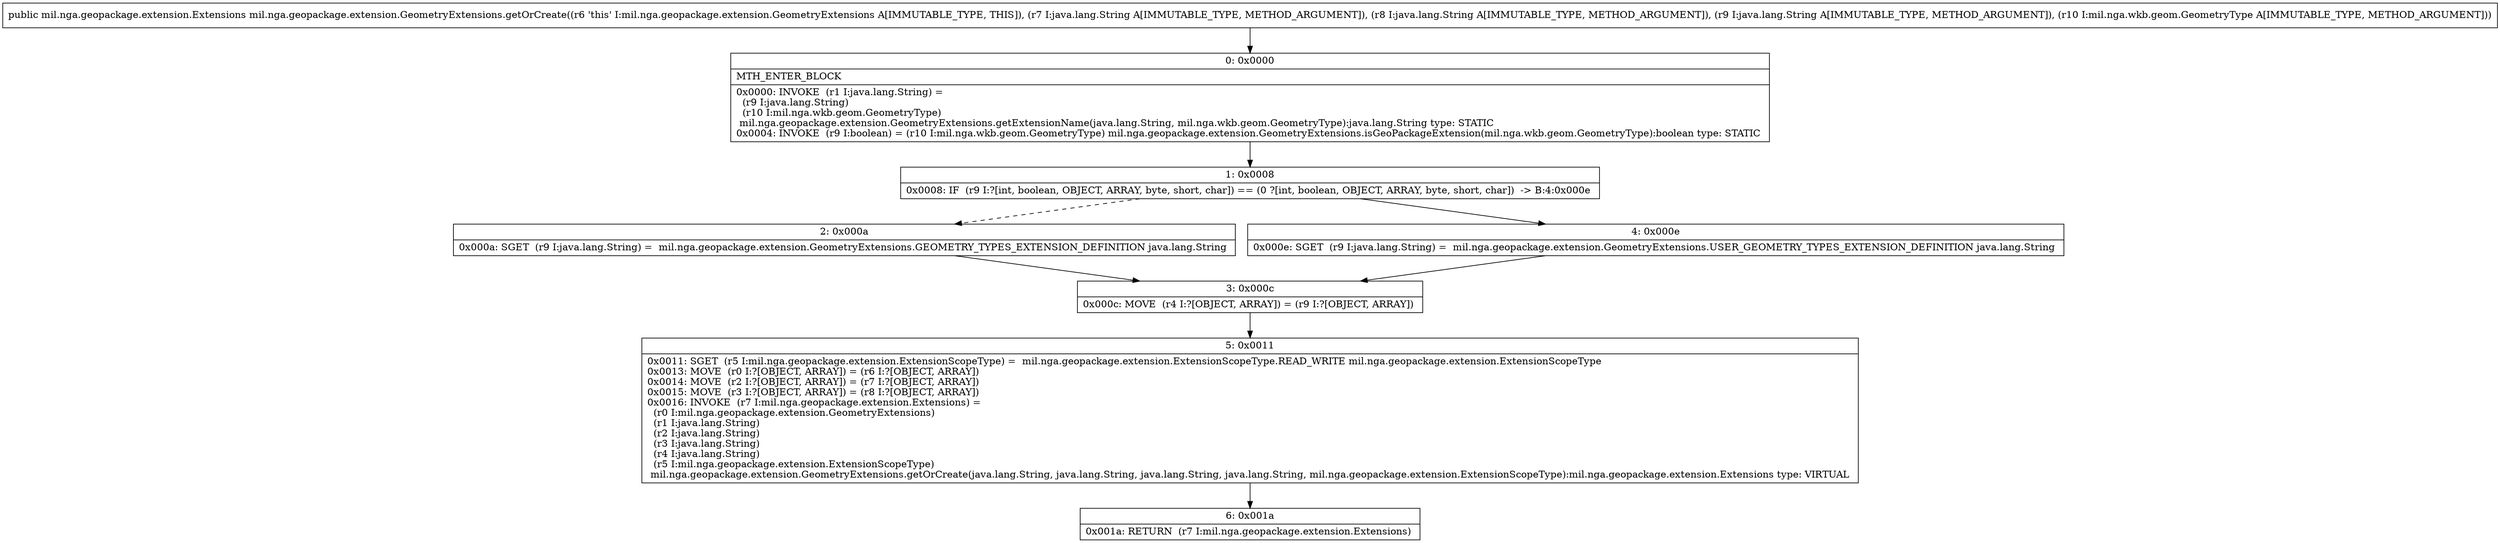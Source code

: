 digraph "CFG formil.nga.geopackage.extension.GeometryExtensions.getOrCreate(Ljava\/lang\/String;Ljava\/lang\/String;Ljava\/lang\/String;Lmil\/nga\/wkb\/geom\/GeometryType;)Lmil\/nga\/geopackage\/extension\/Extensions;" {
Node_0 [shape=record,label="{0\:\ 0x0000|MTH_ENTER_BLOCK\l|0x0000: INVOKE  (r1 I:java.lang.String) = \l  (r9 I:java.lang.String)\l  (r10 I:mil.nga.wkb.geom.GeometryType)\l mil.nga.geopackage.extension.GeometryExtensions.getExtensionName(java.lang.String, mil.nga.wkb.geom.GeometryType):java.lang.String type: STATIC \l0x0004: INVOKE  (r9 I:boolean) = (r10 I:mil.nga.wkb.geom.GeometryType) mil.nga.geopackage.extension.GeometryExtensions.isGeoPackageExtension(mil.nga.wkb.geom.GeometryType):boolean type: STATIC \l}"];
Node_1 [shape=record,label="{1\:\ 0x0008|0x0008: IF  (r9 I:?[int, boolean, OBJECT, ARRAY, byte, short, char]) == (0 ?[int, boolean, OBJECT, ARRAY, byte, short, char])  \-\> B:4:0x000e \l}"];
Node_2 [shape=record,label="{2\:\ 0x000a|0x000a: SGET  (r9 I:java.lang.String) =  mil.nga.geopackage.extension.GeometryExtensions.GEOMETRY_TYPES_EXTENSION_DEFINITION java.lang.String \l}"];
Node_3 [shape=record,label="{3\:\ 0x000c|0x000c: MOVE  (r4 I:?[OBJECT, ARRAY]) = (r9 I:?[OBJECT, ARRAY]) \l}"];
Node_4 [shape=record,label="{4\:\ 0x000e|0x000e: SGET  (r9 I:java.lang.String) =  mil.nga.geopackage.extension.GeometryExtensions.USER_GEOMETRY_TYPES_EXTENSION_DEFINITION java.lang.String \l}"];
Node_5 [shape=record,label="{5\:\ 0x0011|0x0011: SGET  (r5 I:mil.nga.geopackage.extension.ExtensionScopeType) =  mil.nga.geopackage.extension.ExtensionScopeType.READ_WRITE mil.nga.geopackage.extension.ExtensionScopeType \l0x0013: MOVE  (r0 I:?[OBJECT, ARRAY]) = (r6 I:?[OBJECT, ARRAY]) \l0x0014: MOVE  (r2 I:?[OBJECT, ARRAY]) = (r7 I:?[OBJECT, ARRAY]) \l0x0015: MOVE  (r3 I:?[OBJECT, ARRAY]) = (r8 I:?[OBJECT, ARRAY]) \l0x0016: INVOKE  (r7 I:mil.nga.geopackage.extension.Extensions) = \l  (r0 I:mil.nga.geopackage.extension.GeometryExtensions)\l  (r1 I:java.lang.String)\l  (r2 I:java.lang.String)\l  (r3 I:java.lang.String)\l  (r4 I:java.lang.String)\l  (r5 I:mil.nga.geopackage.extension.ExtensionScopeType)\l mil.nga.geopackage.extension.GeometryExtensions.getOrCreate(java.lang.String, java.lang.String, java.lang.String, java.lang.String, mil.nga.geopackage.extension.ExtensionScopeType):mil.nga.geopackage.extension.Extensions type: VIRTUAL \l}"];
Node_6 [shape=record,label="{6\:\ 0x001a|0x001a: RETURN  (r7 I:mil.nga.geopackage.extension.Extensions) \l}"];
MethodNode[shape=record,label="{public mil.nga.geopackage.extension.Extensions mil.nga.geopackage.extension.GeometryExtensions.getOrCreate((r6 'this' I:mil.nga.geopackage.extension.GeometryExtensions A[IMMUTABLE_TYPE, THIS]), (r7 I:java.lang.String A[IMMUTABLE_TYPE, METHOD_ARGUMENT]), (r8 I:java.lang.String A[IMMUTABLE_TYPE, METHOD_ARGUMENT]), (r9 I:java.lang.String A[IMMUTABLE_TYPE, METHOD_ARGUMENT]), (r10 I:mil.nga.wkb.geom.GeometryType A[IMMUTABLE_TYPE, METHOD_ARGUMENT])) }"];
MethodNode -> Node_0;
Node_0 -> Node_1;
Node_1 -> Node_2[style=dashed];
Node_1 -> Node_4;
Node_2 -> Node_3;
Node_3 -> Node_5;
Node_4 -> Node_3;
Node_5 -> Node_6;
}

